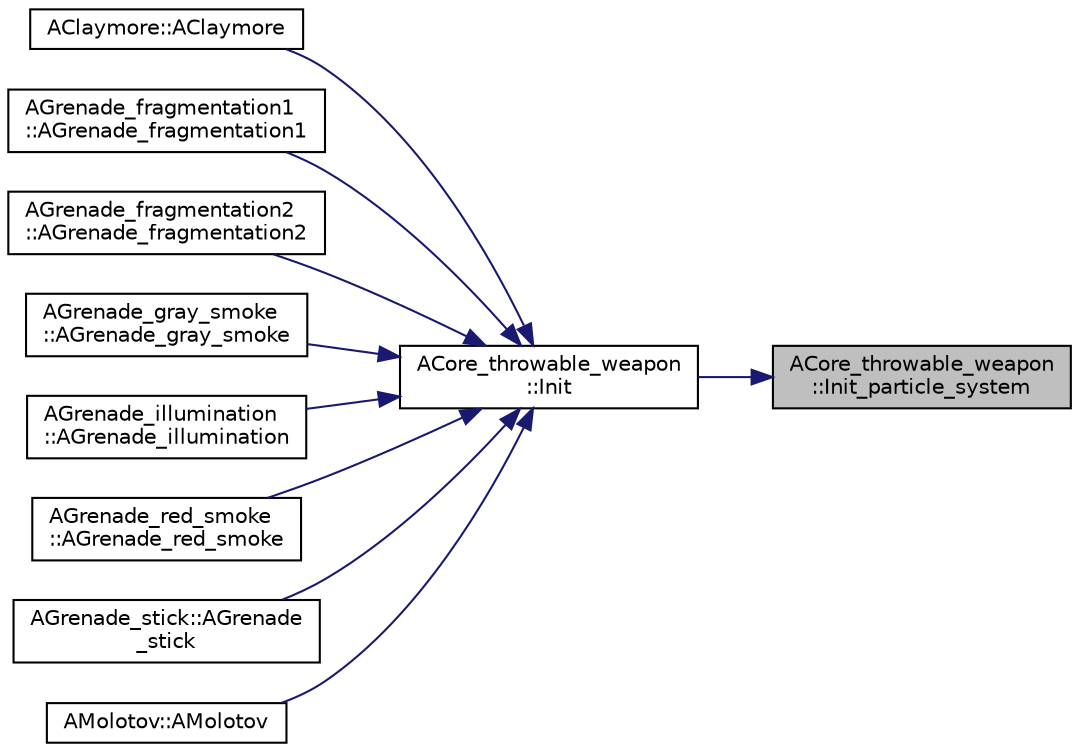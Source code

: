 digraph "ACore_throwable_weapon::Init_particle_system"
{
 // LATEX_PDF_SIZE
  edge [fontname="Helvetica",fontsize="10",labelfontname="Helvetica",labelfontsize="10"];
  node [fontname="Helvetica",fontsize="10",shape=record];
  rankdir="RL";
  Node1 [label="ACore_throwable_weapon\l::Init_particle_system",height=0.2,width=0.4,color="black", fillcolor="grey75", style="filled", fontcolor="black",tooltip="파티클 시스템 초기화"];
  Node1 -> Node2 [dir="back",color="midnightblue",fontsize="10",style="solid"];
  Node2 [label="ACore_throwable_weapon\l::Init",height=0.2,width=0.4,color="black", fillcolor="white", style="filled",URL="$class_a_core__throwable__weapon.html#a832fc66745420499bc108914a056522d",tooltip="투척류 무기 초기화"];
  Node2 -> Node3 [dir="back",color="midnightblue",fontsize="10",style="solid"];
  Node3 [label="AClaymore::AClaymore",height=0.2,width=0.4,color="black", fillcolor="white", style="filled",URL="$class_a_claymore.html#a9b8c80084ef4403f32a0aecbdc12cb8e",tooltip=" "];
  Node2 -> Node4 [dir="back",color="midnightblue",fontsize="10",style="solid"];
  Node4 [label="AGrenade_fragmentation1\l::AGrenade_fragmentation1",height=0.2,width=0.4,color="black", fillcolor="white", style="filled",URL="$class_a_grenade__fragmentation1.html#ac6349d3b3c098898d608dd339f789185",tooltip=" "];
  Node2 -> Node5 [dir="back",color="midnightblue",fontsize="10",style="solid"];
  Node5 [label="AGrenade_fragmentation2\l::AGrenade_fragmentation2",height=0.2,width=0.4,color="black", fillcolor="white", style="filled",URL="$class_a_grenade__fragmentation2.html#ac4cd185d12c577774a2bccc84e5b1e4a",tooltip=" "];
  Node2 -> Node6 [dir="back",color="midnightblue",fontsize="10",style="solid"];
  Node6 [label="AGrenade_gray_smoke\l::AGrenade_gray_smoke",height=0.2,width=0.4,color="black", fillcolor="white", style="filled",URL="$class_a_grenade__gray__smoke.html#aa0f4f898d851285989878d23ad88f2e7",tooltip=" "];
  Node2 -> Node7 [dir="back",color="midnightblue",fontsize="10",style="solid"];
  Node7 [label="AGrenade_illumination\l::AGrenade_illumination",height=0.2,width=0.4,color="black", fillcolor="white", style="filled",URL="$class_a_grenade__illumination.html#a95589643aea6cebd464d872d100862df",tooltip=" "];
  Node2 -> Node8 [dir="back",color="midnightblue",fontsize="10",style="solid"];
  Node8 [label="AGrenade_red_smoke\l::AGrenade_red_smoke",height=0.2,width=0.4,color="black", fillcolor="white", style="filled",URL="$class_a_grenade__red__smoke.html#a74ebe5c96abb2eb0e5a257be7cc1ac0c",tooltip=" "];
  Node2 -> Node9 [dir="back",color="midnightblue",fontsize="10",style="solid"];
  Node9 [label="AGrenade_stick::AGrenade\l_stick",height=0.2,width=0.4,color="black", fillcolor="white", style="filled",URL="$class_a_grenade__stick.html#a0fb1ed562e895901686870e1f2e3c3dc",tooltip=" "];
  Node2 -> Node10 [dir="back",color="midnightblue",fontsize="10",style="solid"];
  Node10 [label="AMolotov::AMolotov",height=0.2,width=0.4,color="black", fillcolor="white", style="filled",URL="$class_a_molotov.html#af5068d1344ac5c57895a691a6b50a35a",tooltip=" "];
}

